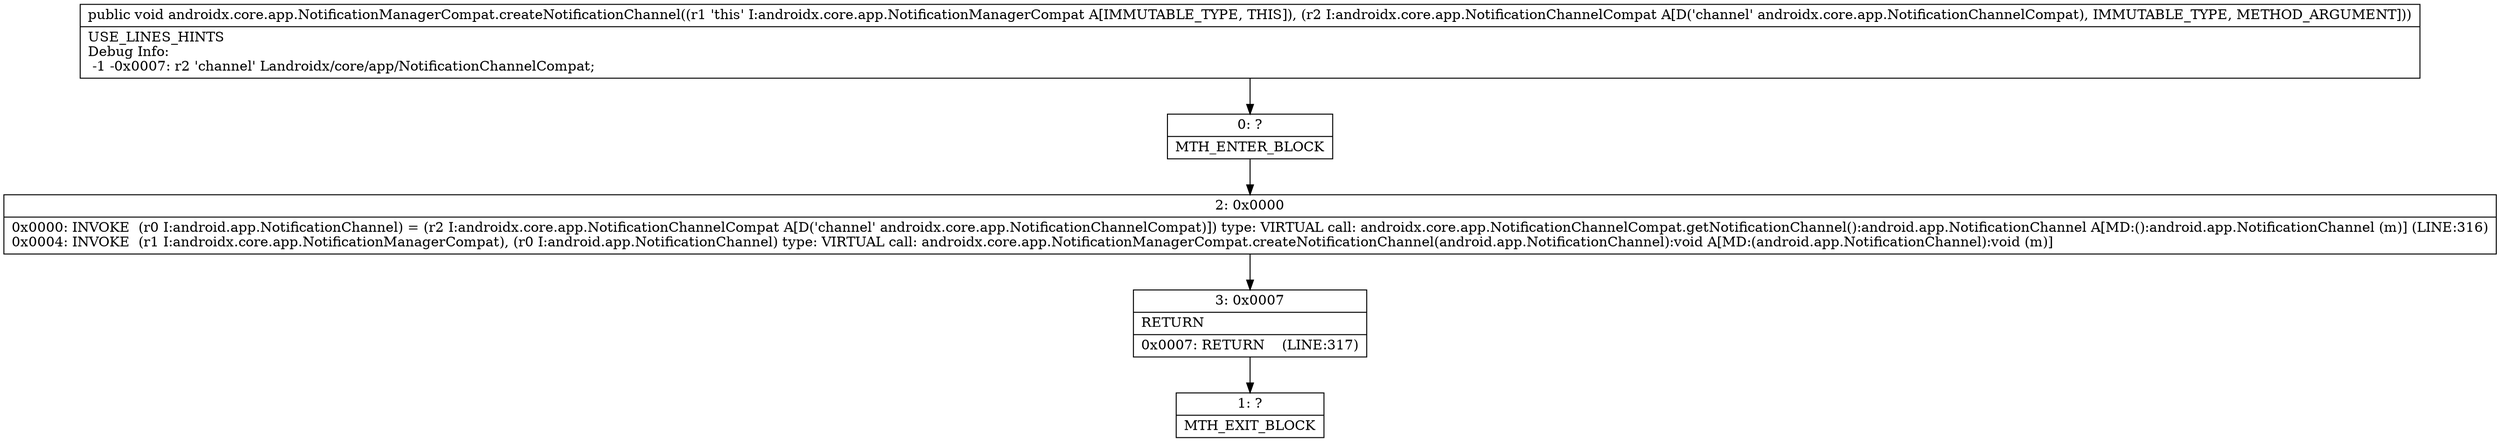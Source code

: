 digraph "CFG forandroidx.core.app.NotificationManagerCompat.createNotificationChannel(Landroidx\/core\/app\/NotificationChannelCompat;)V" {
Node_0 [shape=record,label="{0\:\ ?|MTH_ENTER_BLOCK\l}"];
Node_2 [shape=record,label="{2\:\ 0x0000|0x0000: INVOKE  (r0 I:android.app.NotificationChannel) = (r2 I:androidx.core.app.NotificationChannelCompat A[D('channel' androidx.core.app.NotificationChannelCompat)]) type: VIRTUAL call: androidx.core.app.NotificationChannelCompat.getNotificationChannel():android.app.NotificationChannel A[MD:():android.app.NotificationChannel (m)] (LINE:316)\l0x0004: INVOKE  (r1 I:androidx.core.app.NotificationManagerCompat), (r0 I:android.app.NotificationChannel) type: VIRTUAL call: androidx.core.app.NotificationManagerCompat.createNotificationChannel(android.app.NotificationChannel):void A[MD:(android.app.NotificationChannel):void (m)]\l}"];
Node_3 [shape=record,label="{3\:\ 0x0007|RETURN\l|0x0007: RETURN    (LINE:317)\l}"];
Node_1 [shape=record,label="{1\:\ ?|MTH_EXIT_BLOCK\l}"];
MethodNode[shape=record,label="{public void androidx.core.app.NotificationManagerCompat.createNotificationChannel((r1 'this' I:androidx.core.app.NotificationManagerCompat A[IMMUTABLE_TYPE, THIS]), (r2 I:androidx.core.app.NotificationChannelCompat A[D('channel' androidx.core.app.NotificationChannelCompat), IMMUTABLE_TYPE, METHOD_ARGUMENT]))  | USE_LINES_HINTS\lDebug Info:\l  \-1 \-0x0007: r2 'channel' Landroidx\/core\/app\/NotificationChannelCompat;\l}"];
MethodNode -> Node_0;Node_0 -> Node_2;
Node_2 -> Node_3;
Node_3 -> Node_1;
}

